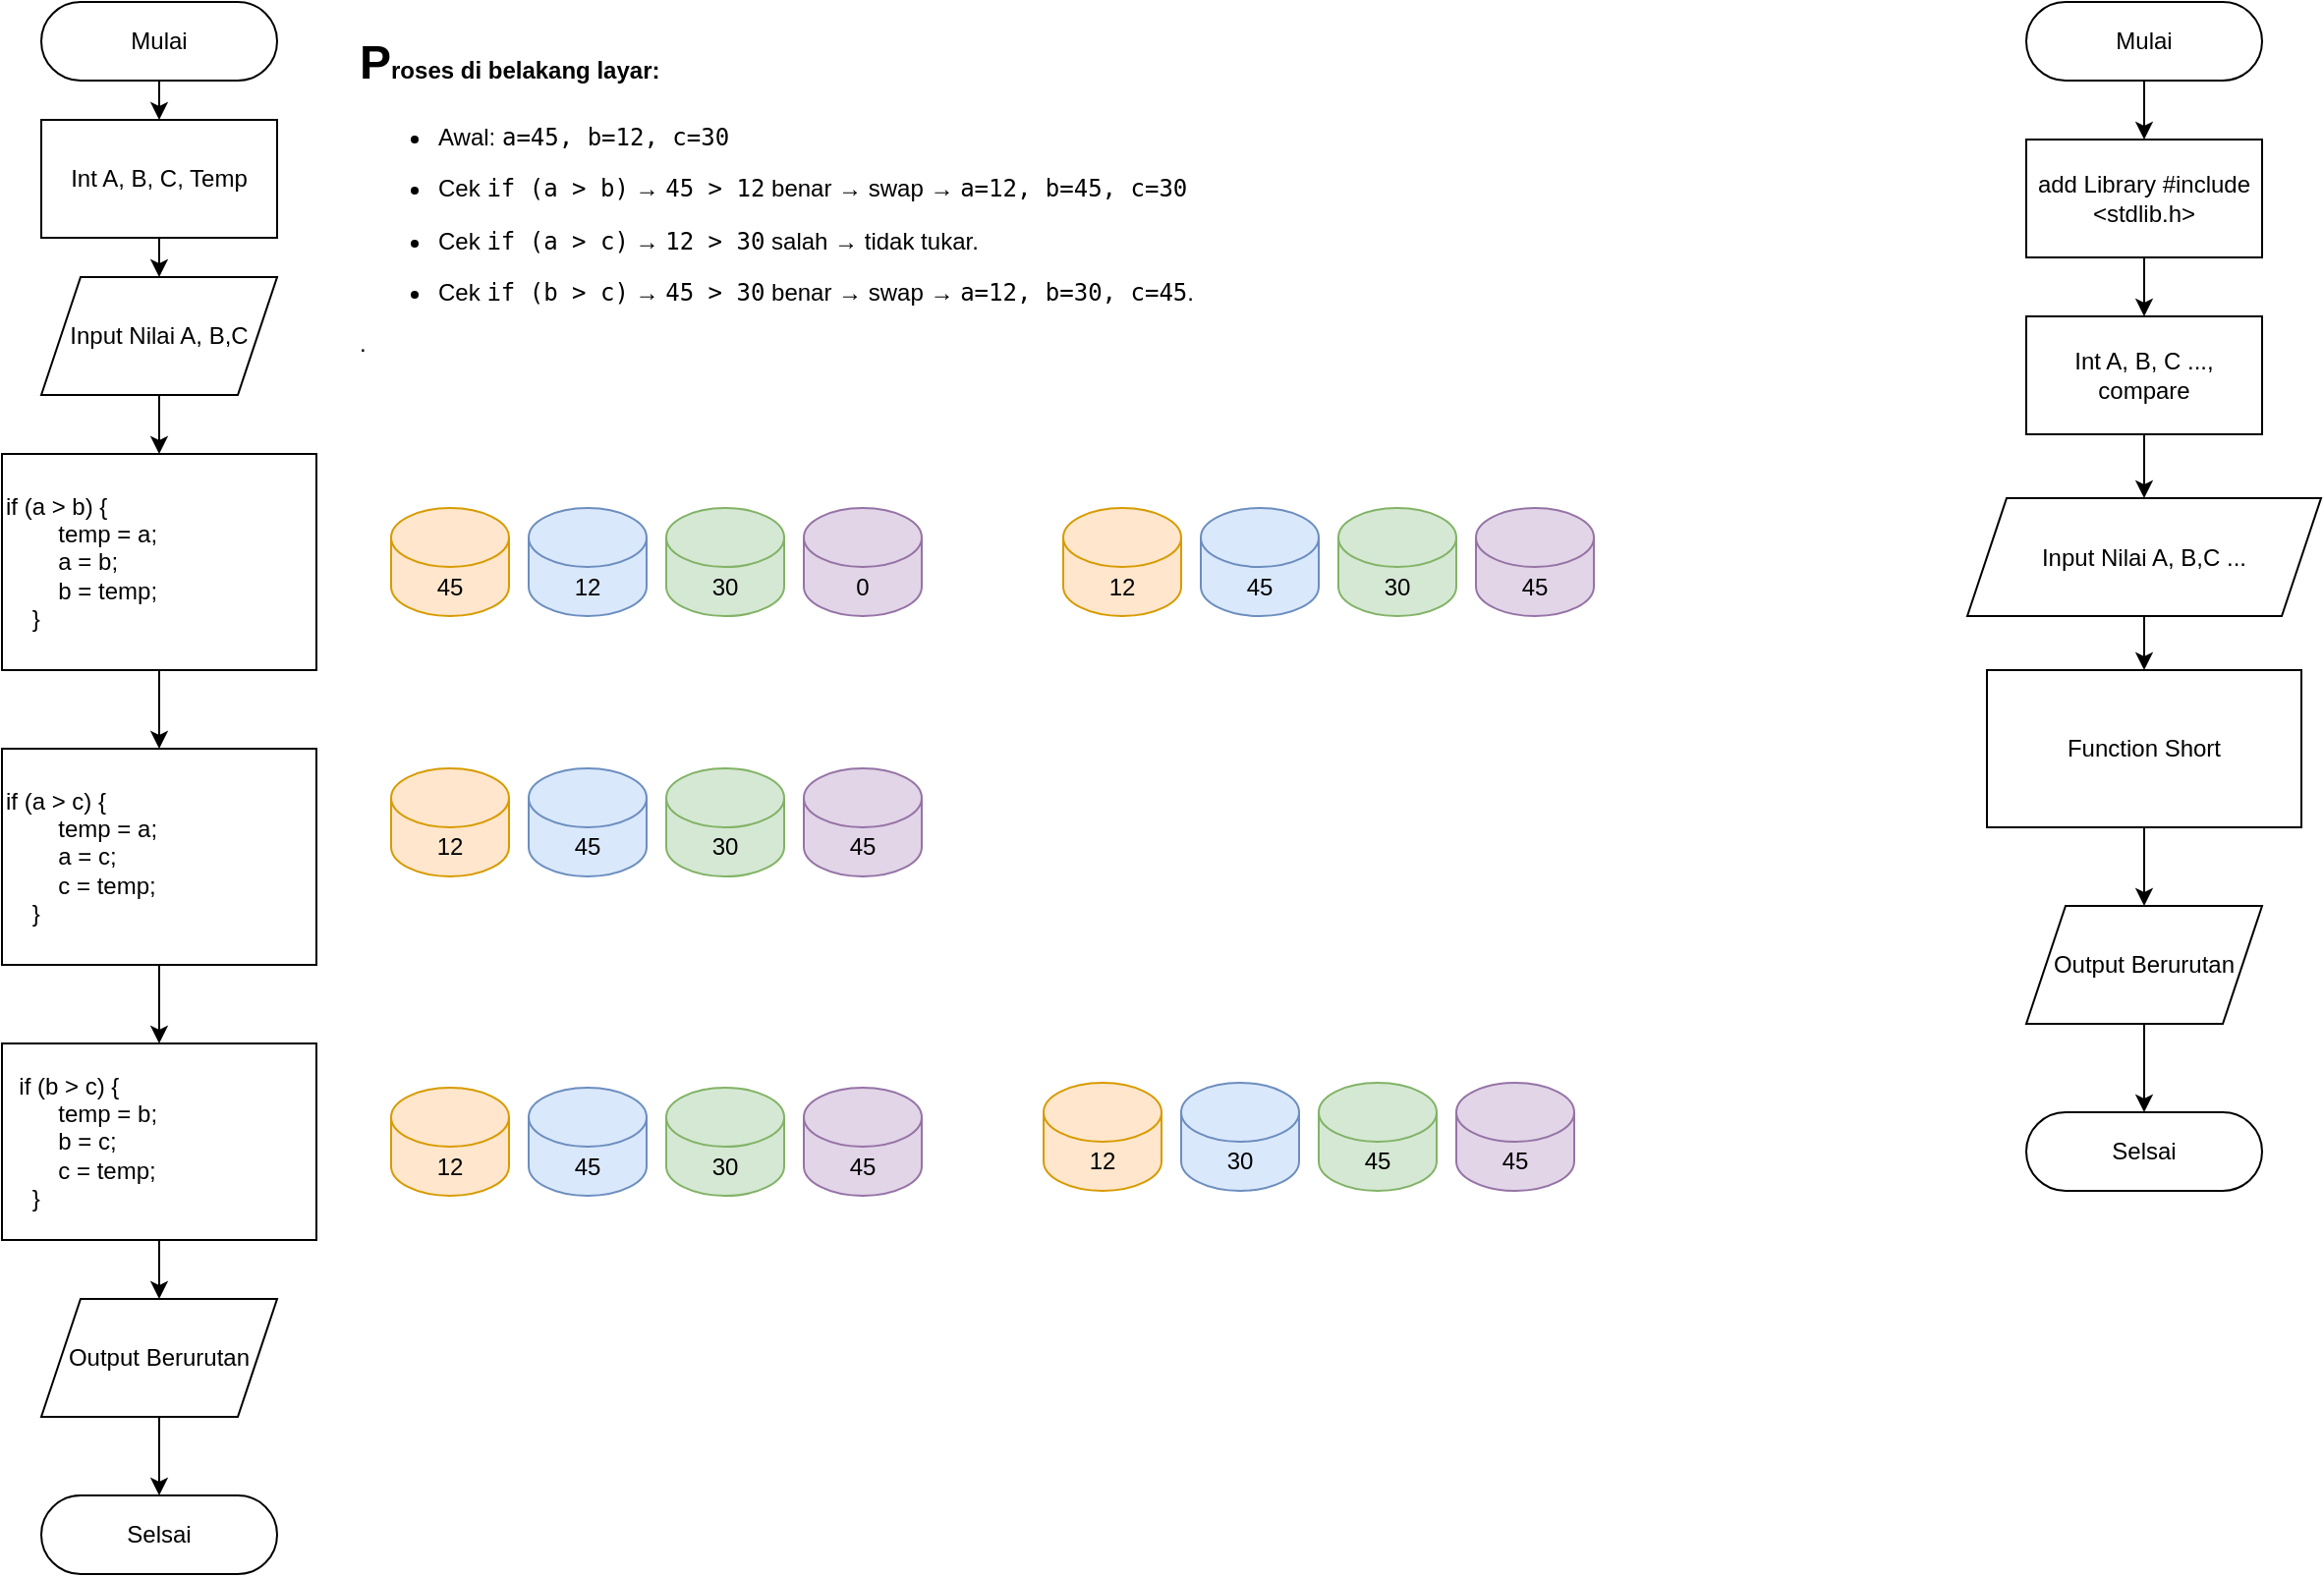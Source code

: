 <mxfile version="28.0.9">
  <diagram name="Halaman-1" id="8HT29v_8cALNTstIkLce">
    <mxGraphModel dx="1678" dy="914" grid="1" gridSize="10" guides="1" tooltips="1" connect="1" arrows="1" fold="1" page="1" pageScale="1" pageWidth="827" pageHeight="1169" math="0" shadow="0">
      <root>
        <mxCell id="0" />
        <mxCell id="1" parent="0" />
        <mxCell id="dvX_TlzrjFDYtX3Ioxcw-2" value="Mulai" style="rounded=1;whiteSpace=wrap;html=1;arcSize=50;" parent="1" vertex="1">
          <mxGeometry x="100" y="50" width="120" height="40" as="geometry" />
        </mxCell>
        <mxCell id="dvX_TlzrjFDYtX3Ioxcw-11" value="" style="edgeStyle=orthogonalEdgeStyle;rounded=0;orthogonalLoop=1;jettySize=auto;html=1;" parent="1" source="dvX_TlzrjFDYtX3Ioxcw-3" target="dvX_TlzrjFDYtX3Ioxcw-5" edge="1">
          <mxGeometry relative="1" as="geometry" />
        </mxCell>
        <mxCell id="dvX_TlzrjFDYtX3Ioxcw-3" value="Input Nilai A, B,C" style="shape=parallelogram;perimeter=parallelogramPerimeter;whiteSpace=wrap;html=1;fixedSize=1;" parent="1" vertex="1">
          <mxGeometry x="100" y="190" width="120" height="60" as="geometry" />
        </mxCell>
        <mxCell id="dvX_TlzrjFDYtX3Ioxcw-4" value="Int A, B, C, Temp" style="rounded=0;whiteSpace=wrap;html=1;" parent="1" vertex="1">
          <mxGeometry x="100" y="110" width="120" height="60" as="geometry" />
        </mxCell>
        <mxCell id="dvX_TlzrjFDYtX3Ioxcw-12" value="" style="edgeStyle=orthogonalEdgeStyle;rounded=0;orthogonalLoop=1;jettySize=auto;html=1;" parent="1" source="dvX_TlzrjFDYtX3Ioxcw-5" target="dvX_TlzrjFDYtX3Ioxcw-6" edge="1">
          <mxGeometry relative="1" as="geometry" />
        </mxCell>
        <mxCell id="dvX_TlzrjFDYtX3Ioxcw-5" value="&lt;div&gt;if (a &amp;gt; b) {&lt;/div&gt;&lt;div&gt;&amp;nbsp; &amp;nbsp; &amp;nbsp; &amp;nbsp; temp = a;&lt;/div&gt;&lt;div&gt;&amp;nbsp; &amp;nbsp; &amp;nbsp; &amp;nbsp; a = b;&lt;/div&gt;&lt;div&gt;&amp;nbsp; &amp;nbsp; &amp;nbsp; &amp;nbsp; b = temp;&lt;/div&gt;&lt;div&gt;&amp;nbsp; &amp;nbsp; }&lt;/div&gt;" style="rounded=0;whiteSpace=wrap;html=1;align=left;" parent="1" vertex="1">
          <mxGeometry x="80" y="280" width="160" height="110" as="geometry" />
        </mxCell>
        <mxCell id="dvX_TlzrjFDYtX3Ioxcw-13" value="" style="edgeStyle=orthogonalEdgeStyle;rounded=0;orthogonalLoop=1;jettySize=auto;html=1;" parent="1" source="dvX_TlzrjFDYtX3Ioxcw-6" target="dvX_TlzrjFDYtX3Ioxcw-7" edge="1">
          <mxGeometry relative="1" as="geometry" />
        </mxCell>
        <mxCell id="dvX_TlzrjFDYtX3Ioxcw-6" value="&lt;div&gt;if (a &amp;gt; c) {&lt;/div&gt;&lt;div&gt;&amp;nbsp; &amp;nbsp; &amp;nbsp; &amp;nbsp; temp = a;&lt;/div&gt;&lt;div&gt;&amp;nbsp; &amp;nbsp; &amp;nbsp; &amp;nbsp; a = c;&lt;/div&gt;&lt;div&gt;&amp;nbsp; &amp;nbsp; &amp;nbsp; &amp;nbsp; c = temp;&lt;/div&gt;&lt;div&gt;&amp;nbsp; &amp;nbsp; }&lt;/div&gt;" style="rounded=0;whiteSpace=wrap;html=1;align=left;" parent="1" vertex="1">
          <mxGeometry x="80" y="430" width="160" height="110" as="geometry" />
        </mxCell>
        <mxCell id="dvX_TlzrjFDYtX3Ioxcw-16" value="" style="edgeStyle=orthogonalEdgeStyle;rounded=0;orthogonalLoop=1;jettySize=auto;html=1;" parent="1" source="dvX_TlzrjFDYtX3Ioxcw-7" target="dvX_TlzrjFDYtX3Ioxcw-14" edge="1">
          <mxGeometry relative="1" as="geometry" />
        </mxCell>
        <mxCell id="dvX_TlzrjFDYtX3Ioxcw-7" value="&lt;div&gt;&amp;nbsp; if (b &amp;gt; c) {&lt;/div&gt;&lt;div&gt;&amp;nbsp; &amp;nbsp; &amp;nbsp; &amp;nbsp; temp = b;&lt;/div&gt;&lt;div&gt;&amp;nbsp; &amp;nbsp; &amp;nbsp; &amp;nbsp; b = c;&lt;/div&gt;&lt;div&gt;&amp;nbsp; &amp;nbsp; &amp;nbsp; &amp;nbsp; c = temp;&lt;/div&gt;&lt;div&gt;&amp;nbsp; &amp;nbsp; }&lt;/div&gt;" style="rounded=0;whiteSpace=wrap;html=1;align=left;" parent="1" vertex="1">
          <mxGeometry x="80" y="580" width="160" height="100" as="geometry" />
        </mxCell>
        <mxCell id="dvX_TlzrjFDYtX3Ioxcw-8" value="" style="endArrow=classic;html=1;rounded=0;exitX=0.5;exitY=1;exitDx=0;exitDy=0;entryX=0.5;entryY=0;entryDx=0;entryDy=0;" parent="1" source="dvX_TlzrjFDYtX3Ioxcw-2" target="dvX_TlzrjFDYtX3Ioxcw-4" edge="1">
          <mxGeometry width="50" height="50" relative="1" as="geometry">
            <mxPoint x="136" y="420" as="sourcePoint" />
            <mxPoint x="186" y="370" as="targetPoint" />
          </mxGeometry>
        </mxCell>
        <mxCell id="dvX_TlzrjFDYtX3Ioxcw-9" value="" style="endArrow=classic;html=1;rounded=0;exitX=0.5;exitY=1;exitDx=0;exitDy=0;entryX=0.5;entryY=0;entryDx=0;entryDy=0;" parent="1" source="dvX_TlzrjFDYtX3Ioxcw-4" target="dvX_TlzrjFDYtX3Ioxcw-3" edge="1">
          <mxGeometry width="50" height="50" relative="1" as="geometry">
            <mxPoint x="146" y="90" as="sourcePoint" />
            <mxPoint x="176" y="190" as="targetPoint" />
          </mxGeometry>
        </mxCell>
        <mxCell id="dvX_TlzrjFDYtX3Ioxcw-18" value="" style="edgeStyle=orthogonalEdgeStyle;rounded=0;orthogonalLoop=1;jettySize=auto;html=1;" parent="1" source="dvX_TlzrjFDYtX3Ioxcw-14" target="dvX_TlzrjFDYtX3Ioxcw-17" edge="1">
          <mxGeometry relative="1" as="geometry" />
        </mxCell>
        <mxCell id="dvX_TlzrjFDYtX3Ioxcw-14" value="Output Berurutan" style="shape=parallelogram;perimeter=parallelogramPerimeter;whiteSpace=wrap;html=1;fixedSize=1;" parent="1" vertex="1">
          <mxGeometry x="100" y="710" width="120" height="60" as="geometry" />
        </mxCell>
        <mxCell id="dvX_TlzrjFDYtX3Ioxcw-17" value="Selsai" style="rounded=1;whiteSpace=wrap;html=1;arcSize=50;" parent="1" vertex="1">
          <mxGeometry x="100" y="810" width="120" height="40" as="geometry" />
        </mxCell>
        <mxCell id="dvX_TlzrjFDYtX3Ioxcw-19" value="&lt;h1 style=&quot;margin-top: 0px;&quot;&gt;&lt;span style=&quot;background-color: transparent; color: light-dark(rgb(0, 0, 0), rgb(255, 255, 255));&quot; data-end=&quot;1272&quot; data-start=&quot;1243&quot;&gt;P&lt;/span&gt;&lt;strong style=&quot;background-color: transparent; color: light-dark(rgb(0, 0, 0), rgb(255, 255, 255)); font-size: 12px;&quot; data-end=&quot;1272&quot; data-start=&quot;1243&quot;&gt;roses di belakang layar:&lt;/strong&gt;&lt;/h1&gt;&lt;ul data-end=&quot;1496&quot; data-start=&quot;1278&quot;&gt;&lt;li data-end=&quot;1304&quot; data-start=&quot;1278&quot;&gt;&lt;p data-end=&quot;1304&quot; data-start=&quot;1280&quot;&gt;Awal: &lt;code data-end=&quot;1304&quot; data-start=&quot;1286&quot;&gt;a=45, b=12, c=30&lt;/code&gt;&lt;/p&gt;&lt;/li&gt;&lt;li data-end=&quot;1372&quot; data-start=&quot;1308&quot;&gt;&lt;p data-end=&quot;1372&quot; data-start=&quot;1310&quot;&gt;Cek &lt;code data-end=&quot;1326&quot; data-start=&quot;1314&quot;&gt;if (a &amp;gt; b)&lt;/code&gt; → &lt;code data-end=&quot;1338&quot; data-start=&quot;1329&quot;&gt;45 &amp;gt; 12&lt;/code&gt; benar → swap → &lt;code data-end=&quot;1372&quot; data-start=&quot;1354&quot;&gt;a=12, b=45, c=30&lt;/code&gt;&lt;/p&gt;&lt;/li&gt;&lt;li data-end=&quot;1427&quot; data-start=&quot;1376&quot;&gt;&lt;p data-end=&quot;1427&quot; data-start=&quot;1378&quot;&gt;Cek &lt;code data-end=&quot;1394&quot; data-start=&quot;1382&quot;&gt;if (a &amp;gt; c)&lt;/code&gt; → &lt;code data-end=&quot;1406&quot; data-start=&quot;1397&quot;&gt;12 &amp;gt; 30&lt;/code&gt; salah → tidak tukar.&lt;/p&gt;&lt;/li&gt;&lt;li data-end=&quot;1496&quot; data-start=&quot;1431&quot;&gt;&lt;p data-end=&quot;1496&quot; data-start=&quot;1433&quot;&gt;Cek &lt;code data-end=&quot;1449&quot; data-start=&quot;1437&quot;&gt;if (b &amp;gt; c)&lt;/code&gt; → &lt;code data-end=&quot;1461&quot; data-start=&quot;1452&quot;&gt;45 &amp;gt; 30&lt;/code&gt; benar → swap → &lt;code data-end=&quot;1495&quot; data-start=&quot;1477&quot;&gt;a=12, b=30, c=45&lt;/code&gt;.&lt;/p&gt;&lt;/li&gt;&lt;/ul&gt;&lt;p&gt;.&lt;/p&gt;" style="text;html=1;whiteSpace=wrap;overflow=hidden;rounded=0;" parent="1" vertex="1">
          <mxGeometry x="260" y="60" width="540" height="200" as="geometry" />
        </mxCell>
        <mxCell id="dvX_TlzrjFDYtX3Ioxcw-24" value="45" style="shape=cylinder3;whiteSpace=wrap;html=1;boundedLbl=1;backgroundOutline=1;size=15;fillColor=#ffe6cc;strokeColor=#d79b00;" parent="1" vertex="1">
          <mxGeometry x="278" y="307.5" width="60" height="55" as="geometry" />
        </mxCell>
        <mxCell id="dvX_TlzrjFDYtX3Ioxcw-25" value="12" style="shape=cylinder3;whiteSpace=wrap;html=1;boundedLbl=1;backgroundOutline=1;size=15;fillColor=#dae8fc;strokeColor=#6c8ebf;" parent="1" vertex="1">
          <mxGeometry x="348" y="307.5" width="60" height="55" as="geometry" />
        </mxCell>
        <mxCell id="dvX_TlzrjFDYtX3Ioxcw-26" value="30" style="shape=cylinder3;whiteSpace=wrap;html=1;boundedLbl=1;backgroundOutline=1;size=15;fillColor=#d5e8d4;strokeColor=#82b366;" parent="1" vertex="1">
          <mxGeometry x="418" y="307.5" width="60" height="55" as="geometry" />
        </mxCell>
        <mxCell id="dvX_TlzrjFDYtX3Ioxcw-27" value="0" style="shape=cylinder3;whiteSpace=wrap;html=1;boundedLbl=1;backgroundOutline=1;size=15;fillColor=#e1d5e7;strokeColor=#9673a6;" parent="1" vertex="1">
          <mxGeometry x="488" y="307.5" width="60" height="55" as="geometry" />
        </mxCell>
        <mxCell id="dvX_TlzrjFDYtX3Ioxcw-28" value="12" style="shape=cylinder3;whiteSpace=wrap;html=1;boundedLbl=1;backgroundOutline=1;size=15;fillColor=#ffe6cc;strokeColor=#d79b00;" parent="1" vertex="1">
          <mxGeometry x="620" y="307.5" width="60" height="55" as="geometry" />
        </mxCell>
        <mxCell id="dvX_TlzrjFDYtX3Ioxcw-29" value="45" style="shape=cylinder3;whiteSpace=wrap;html=1;boundedLbl=1;backgroundOutline=1;size=15;fillColor=#dae8fc;strokeColor=#6c8ebf;" parent="1" vertex="1">
          <mxGeometry x="690" y="307.5" width="60" height="55" as="geometry" />
        </mxCell>
        <mxCell id="dvX_TlzrjFDYtX3Ioxcw-30" value="30" style="shape=cylinder3;whiteSpace=wrap;html=1;boundedLbl=1;backgroundOutline=1;size=15;fillColor=#d5e8d4;strokeColor=#82b366;" parent="1" vertex="1">
          <mxGeometry x="760" y="307.5" width="60" height="55" as="geometry" />
        </mxCell>
        <mxCell id="dvX_TlzrjFDYtX3Ioxcw-31" value="45" style="shape=cylinder3;whiteSpace=wrap;html=1;boundedLbl=1;backgroundOutline=1;size=15;fillColor=#e1d5e7;strokeColor=#9673a6;" parent="1" vertex="1">
          <mxGeometry x="830" y="307.5" width="60" height="55" as="geometry" />
        </mxCell>
        <mxCell id="dvX_TlzrjFDYtX3Ioxcw-32" value="12" style="shape=cylinder3;whiteSpace=wrap;html=1;boundedLbl=1;backgroundOutline=1;size=15;fillColor=#ffe6cc;strokeColor=#d79b00;" parent="1" vertex="1">
          <mxGeometry x="278" y="440" width="60" height="55" as="geometry" />
        </mxCell>
        <mxCell id="dvX_TlzrjFDYtX3Ioxcw-33" value="45" style="shape=cylinder3;whiteSpace=wrap;html=1;boundedLbl=1;backgroundOutline=1;size=15;fillColor=#dae8fc;strokeColor=#6c8ebf;" parent="1" vertex="1">
          <mxGeometry x="348" y="440" width="60" height="55" as="geometry" />
        </mxCell>
        <mxCell id="dvX_TlzrjFDYtX3Ioxcw-34" value="30" style="shape=cylinder3;whiteSpace=wrap;html=1;boundedLbl=1;backgroundOutline=1;size=15;fillColor=#d5e8d4;strokeColor=#82b366;" parent="1" vertex="1">
          <mxGeometry x="418" y="440" width="60" height="55" as="geometry" />
        </mxCell>
        <mxCell id="dvX_TlzrjFDYtX3Ioxcw-35" value="45" style="shape=cylinder3;whiteSpace=wrap;html=1;boundedLbl=1;backgroundOutline=1;size=15;fillColor=#e1d5e7;strokeColor=#9673a6;" parent="1" vertex="1">
          <mxGeometry x="488" y="440" width="60" height="55" as="geometry" />
        </mxCell>
        <mxCell id="dvX_TlzrjFDYtX3Ioxcw-36" value="12" style="shape=cylinder3;whiteSpace=wrap;html=1;boundedLbl=1;backgroundOutline=1;size=15;fillColor=#ffe6cc;strokeColor=#d79b00;" parent="1" vertex="1">
          <mxGeometry x="278" y="602.5" width="60" height="55" as="geometry" />
        </mxCell>
        <mxCell id="dvX_TlzrjFDYtX3Ioxcw-37" value="45" style="shape=cylinder3;whiteSpace=wrap;html=1;boundedLbl=1;backgroundOutline=1;size=15;fillColor=#dae8fc;strokeColor=#6c8ebf;" parent="1" vertex="1">
          <mxGeometry x="348" y="602.5" width="60" height="55" as="geometry" />
        </mxCell>
        <mxCell id="dvX_TlzrjFDYtX3Ioxcw-38" value="30" style="shape=cylinder3;whiteSpace=wrap;html=1;boundedLbl=1;backgroundOutline=1;size=15;fillColor=#d5e8d4;strokeColor=#82b366;" parent="1" vertex="1">
          <mxGeometry x="418" y="602.5" width="60" height="55" as="geometry" />
        </mxCell>
        <mxCell id="dvX_TlzrjFDYtX3Ioxcw-39" value="45" style="shape=cylinder3;whiteSpace=wrap;html=1;boundedLbl=1;backgroundOutline=1;size=15;fillColor=#e1d5e7;strokeColor=#9673a6;" parent="1" vertex="1">
          <mxGeometry x="488" y="602.5" width="60" height="55" as="geometry" />
        </mxCell>
        <mxCell id="dvX_TlzrjFDYtX3Ioxcw-40" value="12" style="shape=cylinder3;whiteSpace=wrap;html=1;boundedLbl=1;backgroundOutline=1;size=15;fillColor=#ffe6cc;strokeColor=#d79b00;" parent="1" vertex="1">
          <mxGeometry x="610" y="600" width="60" height="55" as="geometry" />
        </mxCell>
        <mxCell id="dvX_TlzrjFDYtX3Ioxcw-41" value="30" style="shape=cylinder3;whiteSpace=wrap;html=1;boundedLbl=1;backgroundOutline=1;size=15;fillColor=#dae8fc;strokeColor=#6c8ebf;" parent="1" vertex="1">
          <mxGeometry x="680" y="600" width="60" height="55" as="geometry" />
        </mxCell>
        <mxCell id="dvX_TlzrjFDYtX3Ioxcw-42" value="45" style="shape=cylinder3;whiteSpace=wrap;html=1;boundedLbl=1;backgroundOutline=1;size=15;fillColor=#d5e8d4;strokeColor=#82b366;" parent="1" vertex="1">
          <mxGeometry x="750" y="600" width="60" height="55" as="geometry" />
        </mxCell>
        <mxCell id="dvX_TlzrjFDYtX3Ioxcw-43" value="45" style="shape=cylinder3;whiteSpace=wrap;html=1;boundedLbl=1;backgroundOutline=1;size=15;fillColor=#e1d5e7;strokeColor=#9673a6;" parent="1" vertex="1">
          <mxGeometry x="820" y="600" width="60" height="55" as="geometry" />
        </mxCell>
        <mxCell id="UPUISvp1UHRlLBhxg8sI-1" value="Mulai" style="rounded=1;whiteSpace=wrap;html=1;arcSize=50;" vertex="1" parent="1">
          <mxGeometry x="1110" y="50" width="120" height="40" as="geometry" />
        </mxCell>
        <mxCell id="UPUISvp1UHRlLBhxg8sI-2" value="" style="edgeStyle=orthogonalEdgeStyle;rounded=0;orthogonalLoop=1;jettySize=auto;html=1;" edge="1" parent="1" source="UPUISvp1UHRlLBhxg8sI-3" target="UPUISvp1UHRlLBhxg8sI-6">
          <mxGeometry relative="1" as="geometry" />
        </mxCell>
        <mxCell id="UPUISvp1UHRlLBhxg8sI-3" value="Input Nilai A, B,C ..." style="shape=parallelogram;perimeter=parallelogramPerimeter;whiteSpace=wrap;html=1;fixedSize=1;" vertex="1" parent="1">
          <mxGeometry x="1080" y="302.5" width="180" height="60" as="geometry" />
        </mxCell>
        <mxCell id="UPUISvp1UHRlLBhxg8sI-4" value="add Library&amp;nbsp;#include &amp;lt;stdlib.h&amp;gt;" style="rounded=0;whiteSpace=wrap;html=1;" vertex="1" parent="1">
          <mxGeometry x="1110" y="120" width="120" height="60" as="geometry" />
        </mxCell>
        <mxCell id="UPUISvp1UHRlLBhxg8sI-6" value="&lt;div&gt;Function Short&lt;/div&gt;" style="rounded=0;whiteSpace=wrap;html=1;align=center;" vertex="1" parent="1">
          <mxGeometry x="1090" y="390" width="160" height="80" as="geometry" />
        </mxCell>
        <mxCell id="UPUISvp1UHRlLBhxg8sI-11" value="" style="endArrow=classic;html=1;rounded=0;exitX=0.5;exitY=1;exitDx=0;exitDy=0;entryX=0.5;entryY=0;entryDx=0;entryDy=0;" edge="1" parent="1" source="UPUISvp1UHRlLBhxg8sI-1" target="UPUISvp1UHRlLBhxg8sI-4">
          <mxGeometry width="50" height="50" relative="1" as="geometry">
            <mxPoint x="1156" y="420" as="sourcePoint" />
            <mxPoint x="1206" y="370" as="targetPoint" />
          </mxGeometry>
        </mxCell>
        <mxCell id="UPUISvp1UHRlLBhxg8sI-13" value="" style="edgeStyle=orthogonalEdgeStyle;rounded=0;orthogonalLoop=1;jettySize=auto;html=1;" edge="1" parent="1" source="UPUISvp1UHRlLBhxg8sI-14" target="UPUISvp1UHRlLBhxg8sI-15">
          <mxGeometry relative="1" as="geometry" />
        </mxCell>
        <mxCell id="UPUISvp1UHRlLBhxg8sI-14" value="Output Berurutan" style="shape=parallelogram;perimeter=parallelogramPerimeter;whiteSpace=wrap;html=1;fixedSize=1;" vertex="1" parent="1">
          <mxGeometry x="1110" y="510" width="120" height="60" as="geometry" />
        </mxCell>
        <mxCell id="UPUISvp1UHRlLBhxg8sI-15" value="Selsai" style="rounded=1;whiteSpace=wrap;html=1;arcSize=50;" vertex="1" parent="1">
          <mxGeometry x="1110" y="615" width="120" height="40" as="geometry" />
        </mxCell>
        <mxCell id="UPUISvp1UHRlLBhxg8sI-16" value="Int A, B, C ..., compare" style="rounded=0;whiteSpace=wrap;html=1;" vertex="1" parent="1">
          <mxGeometry x="1110" y="210" width="120" height="60" as="geometry" />
        </mxCell>
        <mxCell id="UPUISvp1UHRlLBhxg8sI-17" value="" style="endArrow=classic;html=1;rounded=0;exitX=0.5;exitY=1;exitDx=0;exitDy=0;entryX=0.5;entryY=0;entryDx=0;entryDy=0;" edge="1" parent="1" source="UPUISvp1UHRlLBhxg8sI-4" target="UPUISvp1UHRlLBhxg8sI-16">
          <mxGeometry width="50" height="50" relative="1" as="geometry">
            <mxPoint x="1170" y="110" as="sourcePoint" />
            <mxPoint x="1170" y="140" as="targetPoint" />
          </mxGeometry>
        </mxCell>
        <mxCell id="UPUISvp1UHRlLBhxg8sI-18" value="" style="endArrow=classic;html=1;rounded=0;entryX=0.5;entryY=0;entryDx=0;entryDy=0;" edge="1" parent="1" source="UPUISvp1UHRlLBhxg8sI-16" target="UPUISvp1UHRlLBhxg8sI-3">
          <mxGeometry width="50" height="50" relative="1" as="geometry">
            <mxPoint x="1370" y="260" as="sourcePoint" />
            <mxPoint x="1370" y="310" as="targetPoint" />
          </mxGeometry>
        </mxCell>
        <mxCell id="UPUISvp1UHRlLBhxg8sI-19" value="" style="edgeStyle=orthogonalEdgeStyle;rounded=0;orthogonalLoop=1;jettySize=auto;html=1;entryX=0.5;entryY=0;entryDx=0;entryDy=0;exitX=0.5;exitY=1;exitDx=0;exitDy=0;" edge="1" parent="1" source="UPUISvp1UHRlLBhxg8sI-6" target="UPUISvp1UHRlLBhxg8sI-14">
          <mxGeometry relative="1" as="geometry">
            <mxPoint x="1230" y="420" as="sourcePoint" />
            <mxPoint x="1230" y="448" as="targetPoint" />
          </mxGeometry>
        </mxCell>
      </root>
    </mxGraphModel>
  </diagram>
</mxfile>

